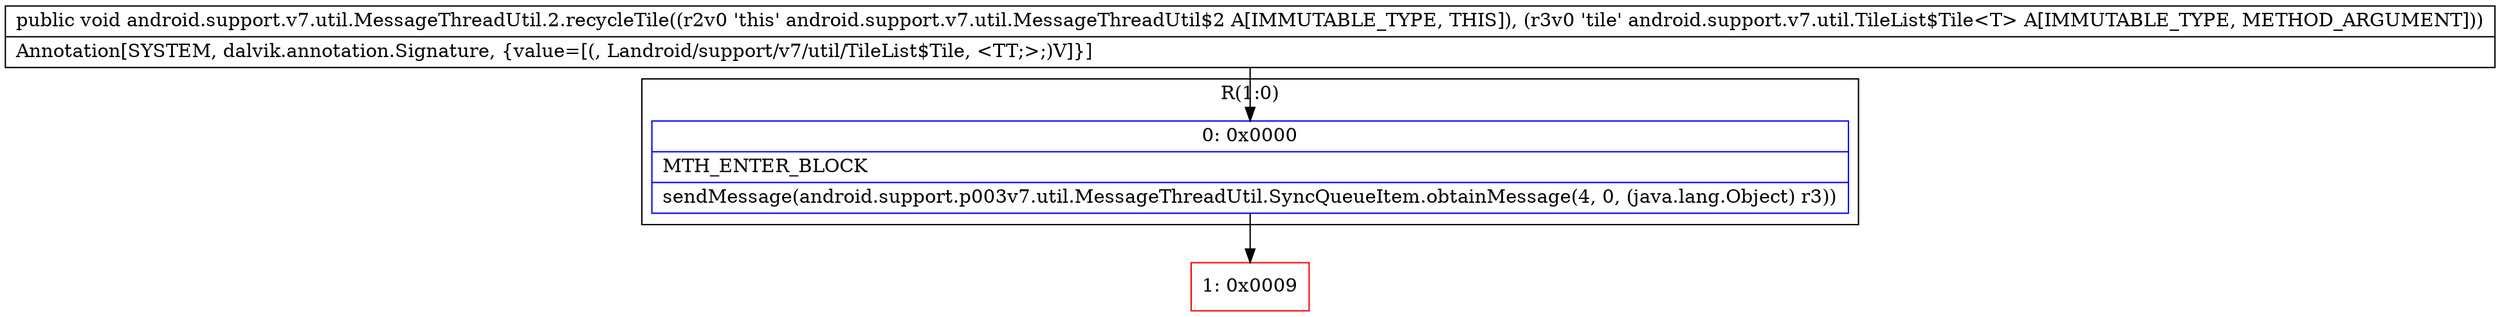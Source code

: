 digraph "CFG forandroid.support.v7.util.MessageThreadUtil.2.recycleTile(Landroid\/support\/v7\/util\/TileList$Tile;)V" {
subgraph cluster_Region_65635891 {
label = "R(1:0)";
node [shape=record,color=blue];
Node_0 [shape=record,label="{0\:\ 0x0000|MTH_ENTER_BLOCK\l|sendMessage(android.support.p003v7.util.MessageThreadUtil.SyncQueueItem.obtainMessage(4, 0, (java.lang.Object) r3))\l}"];
}
Node_1 [shape=record,color=red,label="{1\:\ 0x0009}"];
MethodNode[shape=record,label="{public void android.support.v7.util.MessageThreadUtil.2.recycleTile((r2v0 'this' android.support.v7.util.MessageThreadUtil$2 A[IMMUTABLE_TYPE, THIS]), (r3v0 'tile' android.support.v7.util.TileList$Tile\<T\> A[IMMUTABLE_TYPE, METHOD_ARGUMENT]))  | Annotation[SYSTEM, dalvik.annotation.Signature, \{value=[(, Landroid\/support\/v7\/util\/TileList$Tile, \<TT;\>;)V]\}]\l}"];
MethodNode -> Node_0;
Node_0 -> Node_1;
}

